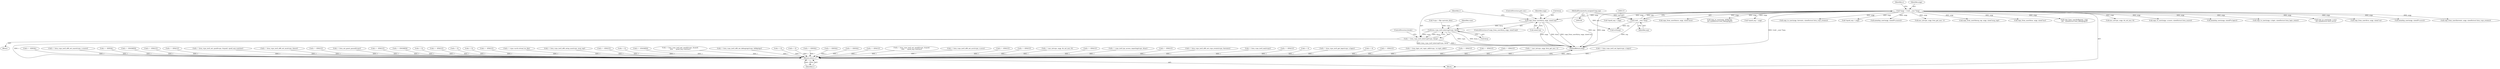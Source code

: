 digraph "0_linux_fda4e2e85589191b123d31cdc21fd33ee70f50fd_3@pointer" {
"1000237" [label="(Call,copy_from_user(&irq, argp, sizeof irq))"];
"1000112" [label="(Call,*argp = (void __user *)arg)"];
"1000114" [label="(Call,(void __user *)arg)"];
"1000103" [label="(MethodParameterIn,unsigned long arg)"];
"1000246" [label="(Call,kvm_vcpu_ioctl_interrupt(vcpu, &irq))"];
"1000244" [label="(Call,r = kvm_vcpu_ioctl_interrupt(vcpu, &irq))"];
"1000792" [label="(Return,return r;)"];
"1000121" [label="(Identifier,u)"];
"1000484" [label="(Call,copy_from_user(&mce, argp, sizeof mce))"];
"1000221" [label="(Call,r = kvm_vcpu_ioctl_set_lapic(vcpu, u.lapic))"];
"1000248" [label="(Call,&irq)"];
"1000246" [label="(Call,kvm_vcpu_ioctl_interrupt(vcpu, &irq))"];
"1000112" [label="(Call,*argp = (void __user *)arg)"];
"1000783" [label="(Call,r = -EINVAL)"];
"1000113" [label="(Identifier,argp)"];
"1000653" [label="(Call,r = kvm_vcpu_ioctl_x86_set_xsave(vcpu, u.xsave))"];
"1000555" [label="(Call,copy_to_user(argp, &dbgregs,\n\t\t\t\t sizeof(struct kvm_debugregs)))"];
"1000290" [label="(Call,*cpuid_arg = argp)"];
"1000424" [label="(Call,r = -EINVAL)"];
"1000598" [label="(Call,r = -ENOMEM)"];
"1000524" [label="(Call,r = -EFAULT)"];
"1000169" [label="(Call,r = -EFAULT)"];
"1000277" [label="(Call,r = kvm_vcpu_ioctl_set_cpuid(vcpu, &cpuid, cpuid_arg->entries))"];
"1000491" [label="(Call,r = kvm_vcpu_ioctl_x86_set_mce(vcpu, &mce))"];
"1000238" [label="(Call,&irq)"];
"1000323" [label="(Call,r = -EFAULT)"];
"1000103" [label="(MethodParameterIn,unsigned long arg)"];
"1000777" [label="(Call,r = kvm_set_guest_paused(vcpu))"];
"1000510" [label="(Call,copy_to_user(argp, &events, sizeof(struct kvm_vcpu_events)))"];
"1000613" [label="(Call,r = -EFAULT)"];
"1000104" [label="(Block,)"];
"1000671" [label="(Call,r = -ENOMEM)"];
"1000699" [label="(Call,r = 0)"];
"1000294" [label="(Call,r = -EFAULT)"];
"1000626" [label="(Call,r = 0)"];
"1000244" [label="(Call,r = kvm_vcpu_ioctl_interrupt(vcpu, &irq))"];
"1000237" [label="(Call,copy_from_user(&irq, argp, sizeof irq))"];
"1000261" [label="(Call,*cpuid_arg = argp)"];
"1000240" [label="(Identifier,argp)"];
"1000241" [label="(Call,sizeof irq)"];
"1000182" [label="(Call,r = 0)"];
"1000405" [label="(Call,r = -EFAULT)"];
"1000114" [label="(Call,(void __user *)arg)"];
"1000106" [label="(Call,*vcpu = filp->private_data)"];
"1000767" [label="(Call,r = vcpu->arch.virtual_tsc_khz)"];
"1000245" [label="(Identifier,r)"];
"1000116" [label="(Identifier,arg)"];
"1000470" [label="(Call,r = kvm_vcpu_ioctl_x86_setup_mce(vcpu, mcg_cap))"];
"1000636" [label="(Call,memdup_user(argp, sizeof(*u.xsave)))"];
"1000366" [label="(Call,msr_io(vcpu, argp, kvm_get_msr, 1))"];
"1000384" [label="(Call,r = -EFAULT)"];
"1000463" [label="(Call,copy_from_user(&mcg_cap, argp, sizeof mcg_cap))"];
"1000359" [label="(Call,r = 0)"];
"1000389" [label="(Call,copy_from_user(&tac, argp, sizeof tac))"];
"1000149" [label="(Call,r = -ENOMEM)"];
"1000335" [label="(Call,r = kvm_vcpu_ioctl_get_cpuid2(vcpu, &cpuid,\n\t\t\t\t\t      cpuid_arg->entries))"];
"1000581" [label="(Call,r = kvm_vcpu_ioctl_x86_set_debugregs(vcpu, &dbgregs))"];
"1000574" [label="(Call,copy_from_user(&dbgregs, argp,\n\t\t\t\t   sizeof(struct kvm_debugregs)))"];
"1000562" [label="(Call,r = 0)"];
"1000375" [label="(Call,msr_io(vcpu, argp, do_set_msr, 0))"];
"1000792" [label="(Return,return r;)"];
"1000243" [label="(ControlStructure,goto out;)"];
"1000618" [label="(Call,copy_to_user(argp, u.xsave, sizeof(struct kvm_xsave)))"];
"1000204" [label="(Call,memdup_user(argp, sizeof(*u.lapic)))"];
"1000236" [label="(ControlStructure,if (copy_from_user(&irq, argp, sizeof irq)))"];
"1000174" [label="(Call,copy_to_user(argp, u.lapic, sizeof(struct kvm_lapic_state)))"];
"1000761" [label="(Call,r = 0)"];
"1000691" [label="(Call,copy_to_user(argp, u.xcrs,\n\t\t\t\t sizeof(struct kvm_xcrs)))"];
"1000793" [label="(Identifier,r)"];
"1000129" [label="(Call,r = -EINVAL)"];
"1000188" [label="(Call,r = -EINVAL)"];
"1000737" [label="(Call,r = -EINVAL)"];
"1000505" [label="(Call,r = -EFAULT)"];
"1000440" [label="(Call,copy_from_user(&va, argp, sizeof va))"];
"1000306" [label="(Call,r = kvm_vcpu_ioctl_set_cpuid2(vcpu, &cpuid,\n\t\t\t\t\t      cpuid_arg->entries))"];
"1000726" [label="(Call,r = kvm_vcpu_ioctl_x86_set_xcrs(vcpu, u.xcrs))"];
"1000347" [label="(Call,r = -EFAULT)"];
"1000435" [label="(Call,r = -EFAULT)"];
"1000373" [label="(Call,r = msr_io(vcpu, argp, do_set_msr, 0))"];
"1000458" [label="(Call,r = -EFAULT)"];
"1000396" [label="(Call,r = vcpu_ioctl_tpr_access_reporting(vcpu, &tac))"];
"1000230" [label="(Block,)"];
"1000743" [label="(Call,(u32)arg)"];
"1000232" [label="(Call,r = -EFAULT)"];
"1000536" [label="(Call,r = kvm_vcpu_ioctl_x86_set_vcpu_events(vcpu, &events))"];
"1000253" [label="(Call,r = kvm_vcpu_ioctl_nmi(vcpu))"];
"1000686" [label="(Call,r = -EFAULT)"];
"1000417" [label="(Call,r = 0)"];
"1000709" [label="(Call,memdup_user(argp, sizeof(*u.xcrs)))"];
"1000159" [label="(Call,r = kvm_vcpu_ioctl_get_lapic(vcpu, u.lapic))"];
"1000517" [label="(Call,r = 0)"];
"1000479" [label="(Call,r = -EFAULT)"];
"1000447" [label="(Call,r = kvm_lapic_set_vapic_addr(vcpu, va.vapic_addr))"];
"1000250" [label="(ControlStructure,break;)"];
"1000247" [label="(Identifier,vcpu)"];
"1000794" [label="(MethodReturn,long)"];
"1000265" [label="(Call,r = -EFAULT)"];
"1000569" [label="(Call,r = -EFAULT)"];
"1000529" [label="(Call,copy_from_user(&events, argp, sizeof(struct kvm_vcpu_events)))"];
"1000550" [label="(Call,r = -EFAULT)"];
"1000364" [label="(Call,r = msr_io(vcpu, argp, kvm_get_msr, 1))"];
"1000319" [label="(Call,*cpuid_arg = argp)"];
"1000237" -> "1000236"  [label="AST: "];
"1000237" -> "1000241"  [label="CFG: "];
"1000238" -> "1000237"  [label="AST: "];
"1000240" -> "1000237"  [label="AST: "];
"1000241" -> "1000237"  [label="AST: "];
"1000243" -> "1000237"  [label="CFG: "];
"1000245" -> "1000237"  [label="CFG: "];
"1000237" -> "1000794"  [label="DDG: copy_from_user(&irq, argp, sizeof irq)"];
"1000237" -> "1000794"  [label="DDG: argp"];
"1000237" -> "1000794"  [label="DDG: &irq"];
"1000112" -> "1000237"  [label="DDG: argp"];
"1000237" -> "1000246"  [label="DDG: &irq"];
"1000112" -> "1000104"  [label="AST: "];
"1000112" -> "1000114"  [label="CFG: "];
"1000113" -> "1000112"  [label="AST: "];
"1000114" -> "1000112"  [label="AST: "];
"1000121" -> "1000112"  [label="CFG: "];
"1000112" -> "1000794"  [label="DDG: (void __user *)arg"];
"1000112" -> "1000794"  [label="DDG: argp"];
"1000114" -> "1000112"  [label="DDG: arg"];
"1000112" -> "1000174"  [label="DDG: argp"];
"1000112" -> "1000204"  [label="DDG: argp"];
"1000112" -> "1000261"  [label="DDG: argp"];
"1000112" -> "1000290"  [label="DDG: argp"];
"1000112" -> "1000319"  [label="DDG: argp"];
"1000112" -> "1000366"  [label="DDG: argp"];
"1000112" -> "1000375"  [label="DDG: argp"];
"1000112" -> "1000389"  [label="DDG: argp"];
"1000112" -> "1000440"  [label="DDG: argp"];
"1000112" -> "1000463"  [label="DDG: argp"];
"1000112" -> "1000484"  [label="DDG: argp"];
"1000112" -> "1000510"  [label="DDG: argp"];
"1000112" -> "1000529"  [label="DDG: argp"];
"1000112" -> "1000555"  [label="DDG: argp"];
"1000112" -> "1000574"  [label="DDG: argp"];
"1000112" -> "1000618"  [label="DDG: argp"];
"1000112" -> "1000636"  [label="DDG: argp"];
"1000112" -> "1000691"  [label="DDG: argp"];
"1000112" -> "1000709"  [label="DDG: argp"];
"1000114" -> "1000116"  [label="CFG: "];
"1000115" -> "1000114"  [label="AST: "];
"1000116" -> "1000114"  [label="AST: "];
"1000114" -> "1000794"  [label="DDG: arg"];
"1000103" -> "1000114"  [label="DDG: arg"];
"1000114" -> "1000743"  [label="DDG: arg"];
"1000103" -> "1000100"  [label="AST: "];
"1000103" -> "1000794"  [label="DDG: arg"];
"1000103" -> "1000743"  [label="DDG: arg"];
"1000246" -> "1000244"  [label="AST: "];
"1000246" -> "1000248"  [label="CFG: "];
"1000247" -> "1000246"  [label="AST: "];
"1000248" -> "1000246"  [label="AST: "];
"1000244" -> "1000246"  [label="CFG: "];
"1000246" -> "1000794"  [label="DDG: &irq"];
"1000246" -> "1000794"  [label="DDG: vcpu"];
"1000246" -> "1000244"  [label="DDG: vcpu"];
"1000246" -> "1000244"  [label="DDG: &irq"];
"1000106" -> "1000246"  [label="DDG: vcpu"];
"1000244" -> "1000230"  [label="AST: "];
"1000245" -> "1000244"  [label="AST: "];
"1000250" -> "1000244"  [label="CFG: "];
"1000244" -> "1000794"  [label="DDG: r"];
"1000244" -> "1000794"  [label="DDG: kvm_vcpu_ioctl_interrupt(vcpu, &irq)"];
"1000244" -> "1000792"  [label="DDG: r"];
"1000792" -> "1000104"  [label="AST: "];
"1000792" -> "1000793"  [label="CFG: "];
"1000793" -> "1000792"  [label="AST: "];
"1000794" -> "1000792"  [label="CFG: "];
"1000792" -> "1000794"  [label="DDG: <RET>"];
"1000793" -> "1000792"  [label="DDG: r"];
"1000396" -> "1000792"  [label="DDG: r"];
"1000335" -> "1000792"  [label="DDG: r"];
"1000761" -> "1000792"  [label="DDG: r"];
"1000306" -> "1000792"  [label="DDG: r"];
"1000626" -> "1000792"  [label="DDG: r"];
"1000347" -> "1000792"  [label="DDG: r"];
"1000783" -> "1000792"  [label="DDG: r"];
"1000384" -> "1000792"  [label="DDG: r"];
"1000613" -> "1000792"  [label="DDG: r"];
"1000364" -> "1000792"  [label="DDG: r"];
"1000129" -> "1000792"  [label="DDG: r"];
"1000699" -> "1000792"  [label="DDG: r"];
"1000524" -> "1000792"  [label="DDG: r"];
"1000435" -> "1000792"  [label="DDG: r"];
"1000598" -> "1000792"  [label="DDG: r"];
"1000458" -> "1000792"  [label="DDG: r"];
"1000562" -> "1000792"  [label="DDG: r"];
"1000505" -> "1000792"  [label="DDG: r"];
"1000232" -> "1000792"  [label="DDG: r"];
"1000726" -> "1000792"  [label="DDG: r"];
"1000159" -> "1000792"  [label="DDG: r"];
"1000253" -> "1000792"  [label="DDG: r"];
"1000188" -> "1000792"  [label="DDG: r"];
"1000671" -> "1000792"  [label="DDG: r"];
"1000517" -> "1000792"  [label="DDG: r"];
"1000221" -> "1000792"  [label="DDG: r"];
"1000424" -> "1000792"  [label="DDG: r"];
"1000686" -> "1000792"  [label="DDG: r"];
"1000737" -> "1000792"  [label="DDG: r"];
"1000479" -> "1000792"  [label="DDG: r"];
"1000265" -> "1000792"  [label="DDG: r"];
"1000581" -> "1000792"  [label="DDG: r"];
"1000277" -> "1000792"  [label="DDG: r"];
"1000417" -> "1000792"  [label="DDG: r"];
"1000550" -> "1000792"  [label="DDG: r"];
"1000294" -> "1000792"  [label="DDG: r"];
"1000359" -> "1000792"  [label="DDG: r"];
"1000323" -> "1000792"  [label="DDG: r"];
"1000569" -> "1000792"  [label="DDG: r"];
"1000405" -> "1000792"  [label="DDG: r"];
"1000777" -> "1000792"  [label="DDG: r"];
"1000169" -> "1000792"  [label="DDG: r"];
"1000149" -> "1000792"  [label="DDG: r"];
"1000491" -> "1000792"  [label="DDG: r"];
"1000653" -> "1000792"  [label="DDG: r"];
"1000447" -> "1000792"  [label="DDG: r"];
"1000470" -> "1000792"  [label="DDG: r"];
"1000373" -> "1000792"  [label="DDG: r"];
"1000536" -> "1000792"  [label="DDG: r"];
"1000182" -> "1000792"  [label="DDG: r"];
"1000767" -> "1000792"  [label="DDG: r"];
}
